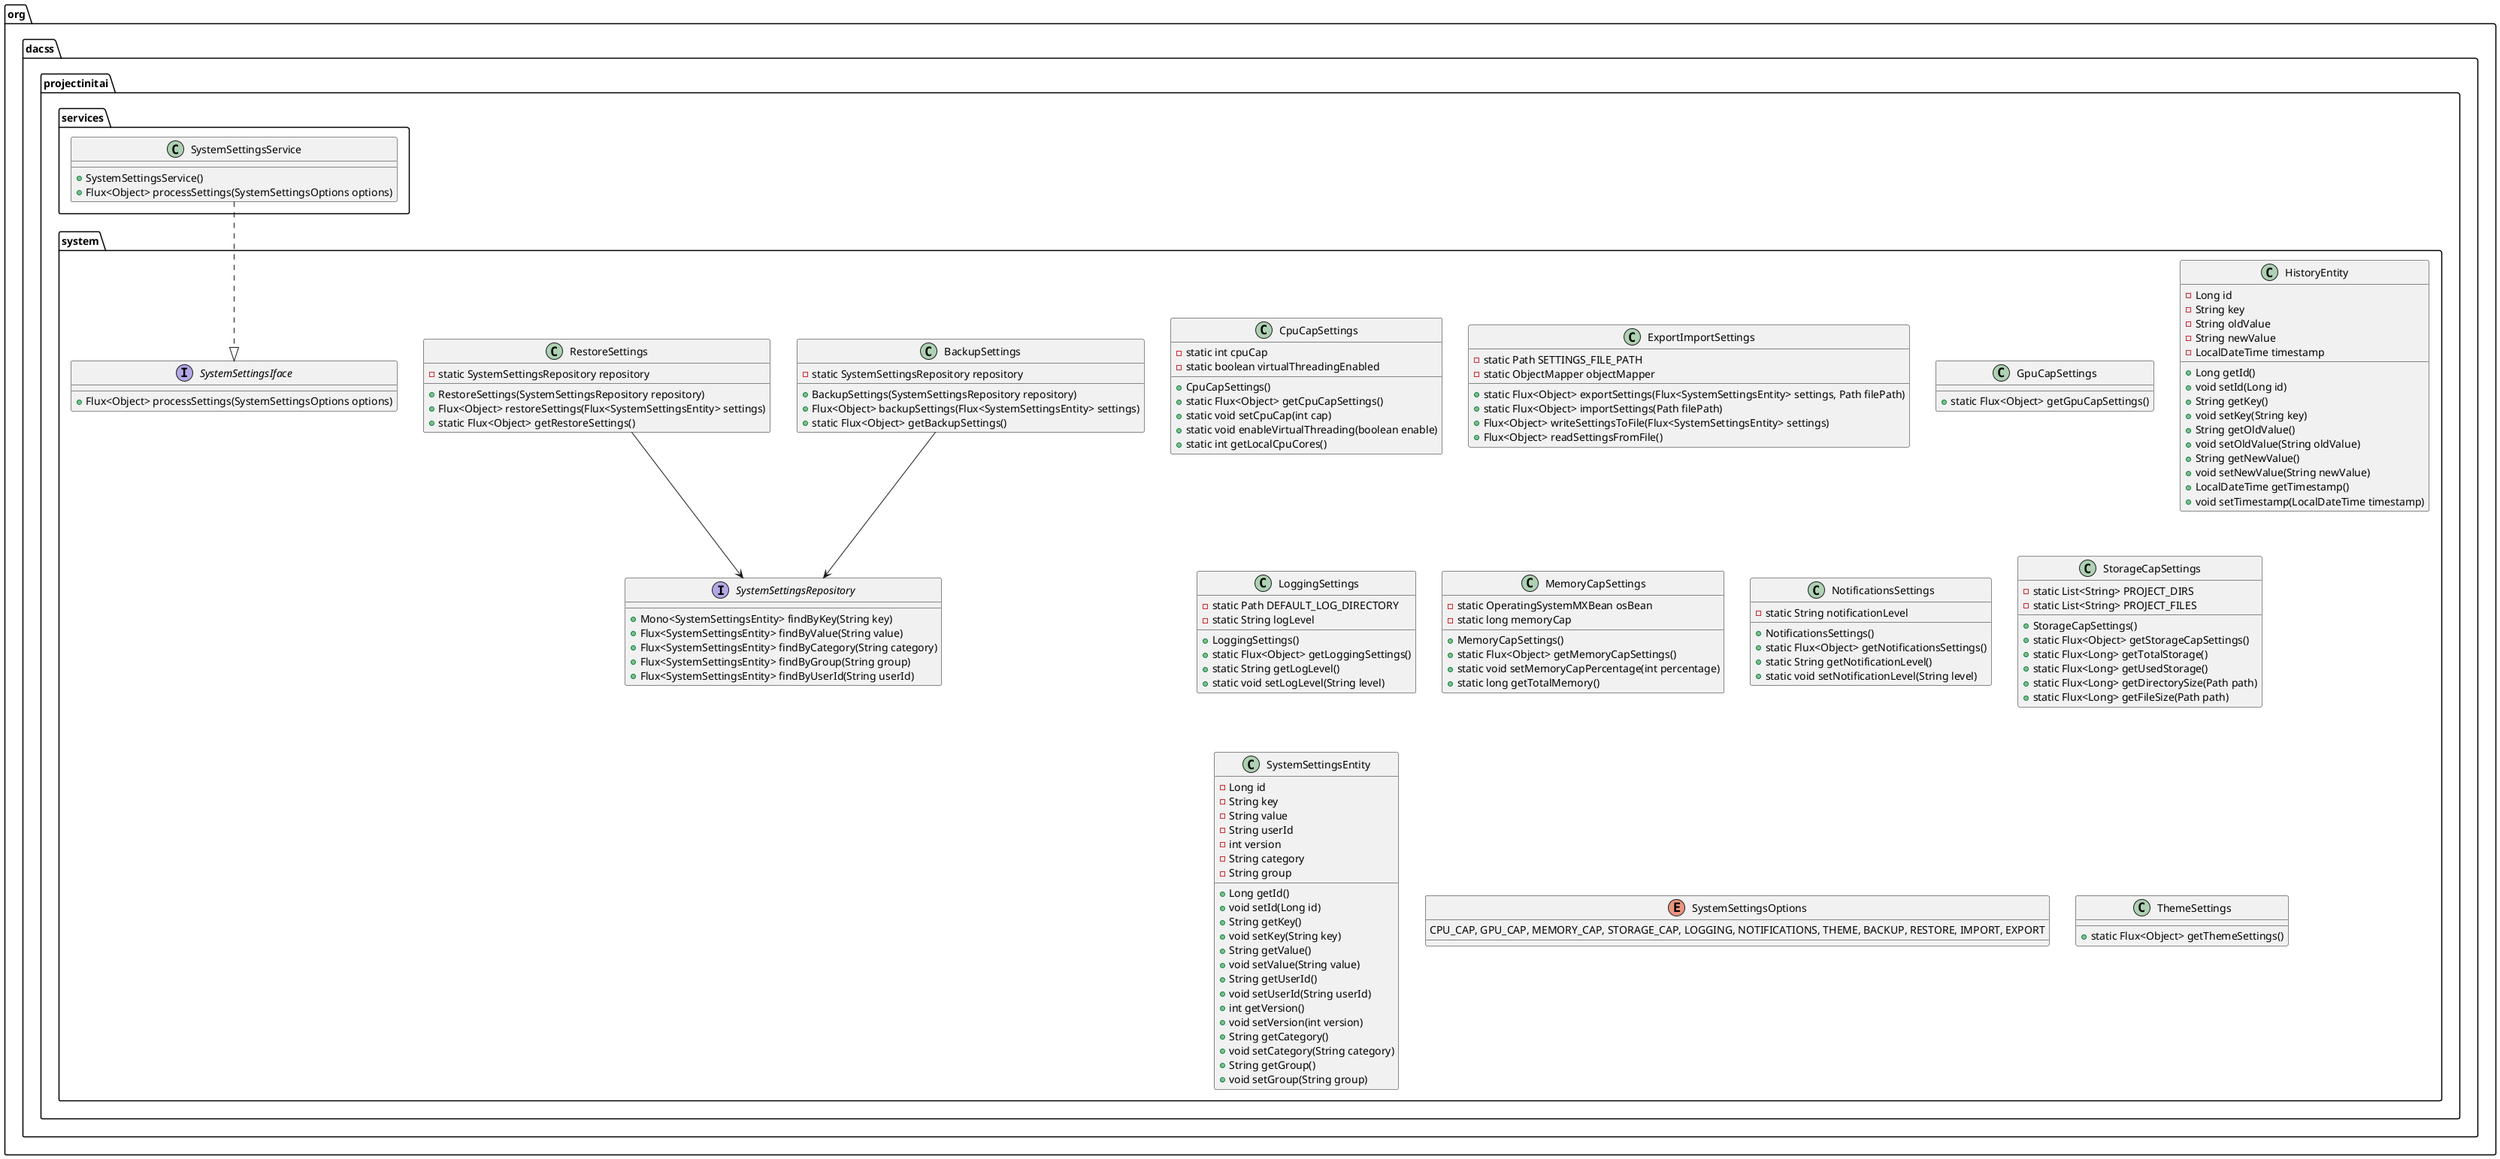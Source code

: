 @startuml

package org.dacss.projectinitai.system {
    class BackupSettings {
        - static SystemSettingsRepository repository
        + BackupSettings(SystemSettingsRepository repository)
        + Flux<Object> backupSettings(Flux<SystemSettingsEntity> settings)
        + static Flux<Object> getBackupSettings()
    }

    class CpuCapSettings {
        - static int cpuCap
        - static boolean virtualThreadingEnabled
        + CpuCapSettings()
        + static Flux<Object> getCpuCapSettings()
        + static void setCpuCap(int cap)
        + static void enableVirtualThreading(boolean enable)
        + static int getLocalCpuCores()
    }

    class ExportImportSettings {
        - static Path SETTINGS_FILE_PATH
        - static ObjectMapper objectMapper
        + static Flux<Object> exportSettings(Flux<SystemSettingsEntity> settings, Path filePath)
        + static Flux<Object> importSettings(Path filePath)
        + Flux<Object> writeSettingsToFile(Flux<SystemSettingsEntity> settings)
        + Flux<Object> readSettingsFromFile()
    }

    class GpuCapSettings {
        + static Flux<Object> getGpuCapSettings()
    }

    class HistoryEntity {
        - Long id
        - String key
        - String oldValue
        - String newValue
        - LocalDateTime timestamp
        + Long getId()
        + void setId(Long id)
        + String getKey()
        + void setKey(String key)
        + String getOldValue()
        + void setOldValue(String oldValue)
        + String getNewValue()
        + void setNewValue(String newValue)
        + LocalDateTime getTimestamp()
        + void setTimestamp(LocalDateTime timestamp)
    }

    class LoggingSettings {
        - static Path DEFAULT_LOG_DIRECTORY
        - static String logLevel
        + LoggingSettings()
        + static Flux<Object> getLoggingSettings()
        + static String getLogLevel()
        + static void setLogLevel(String level)
    }

    class MemoryCapSettings {
        - static OperatingSystemMXBean osBean
        - static long memoryCap
        + MemoryCapSettings()
        + static Flux<Object> getMemoryCapSettings()
        + static void setMemoryCapPercentage(int percentage)
        + static long getTotalMemory()
    }

    class NotificationsSettings {
        - static String notificationLevel
        + NotificationsSettings()
        + static Flux<Object> getNotificationsSettings()
        + static String getNotificationLevel()
        + static void setNotificationLevel(String level)
    }

    class RestoreSettings {
        - static SystemSettingsRepository repository
        + RestoreSettings(SystemSettingsRepository repository)
        + Flux<Object> restoreSettings(Flux<SystemSettingsEntity> settings)
        + static Flux<Object> getRestoreSettings()
    }

    class StorageCapSettings {
        - static List<String> PROJECT_DIRS
        - static List<String> PROJECT_FILES
        + StorageCapSettings()
        + static Flux<Object> getStorageCapSettings()
        + static Flux<Long> getTotalStorage()
        + static Flux<Long> getUsedStorage()
        + static Flux<Long> getDirectorySize(Path path)
        + static Flux<Long> getFileSize(Path path)
    }

    class SystemSettingsEntity {
        - Long id
        - String key
        - String value
        - String userId
        - int version
        - String category
        - String group
        + Long getId()
        + void setId(Long id)
        + String getKey()
        + void setKey(String key)
        + String getValue()
        + void setValue(String value)
        + String getUserId()
        + void setUserId(String userId)
        + int getVersion()
        + void setVersion(int version)
        + String getCategory()
        + void setCategory(String category)
        + String getGroup()
        + void setGroup(String group)
    }

    interface SystemSettingsIface {
        + Flux<Object> processSettings(SystemSettingsOptions options)
    }

    enum SystemSettingsOptions {
        CPU_CAP, GPU_CAP, MEMORY_CAP, STORAGE_CAP, LOGGING, NOTIFICATIONS, THEME, BACKUP, RESTORE, IMPORT, EXPORT
    }

    interface SystemSettingsRepository {
        + Mono<SystemSettingsEntity> findByKey(String key)
        + Flux<SystemSettingsEntity> findByValue(String value)
        + Flux<SystemSettingsEntity> findByCategory(String category)
        + Flux<SystemSettingsEntity> findByGroup(String group)
        + Flux<SystemSettingsEntity> findByUserId(String userId)
    }

    class ThemeSettings {
        + static Flux<Object> getThemeSettings()
    }
}

package org.dacss.projectinitai.services {
    class SystemSettingsService {
        + SystemSettingsService()
        + Flux<Object> processSettings(SystemSettingsOptions options)
    }
}

SystemSettingsService ..|> SystemSettingsIface
BackupSettings --> SystemSettingsRepository
RestoreSettings --> SystemSettingsRepository

@enduml
